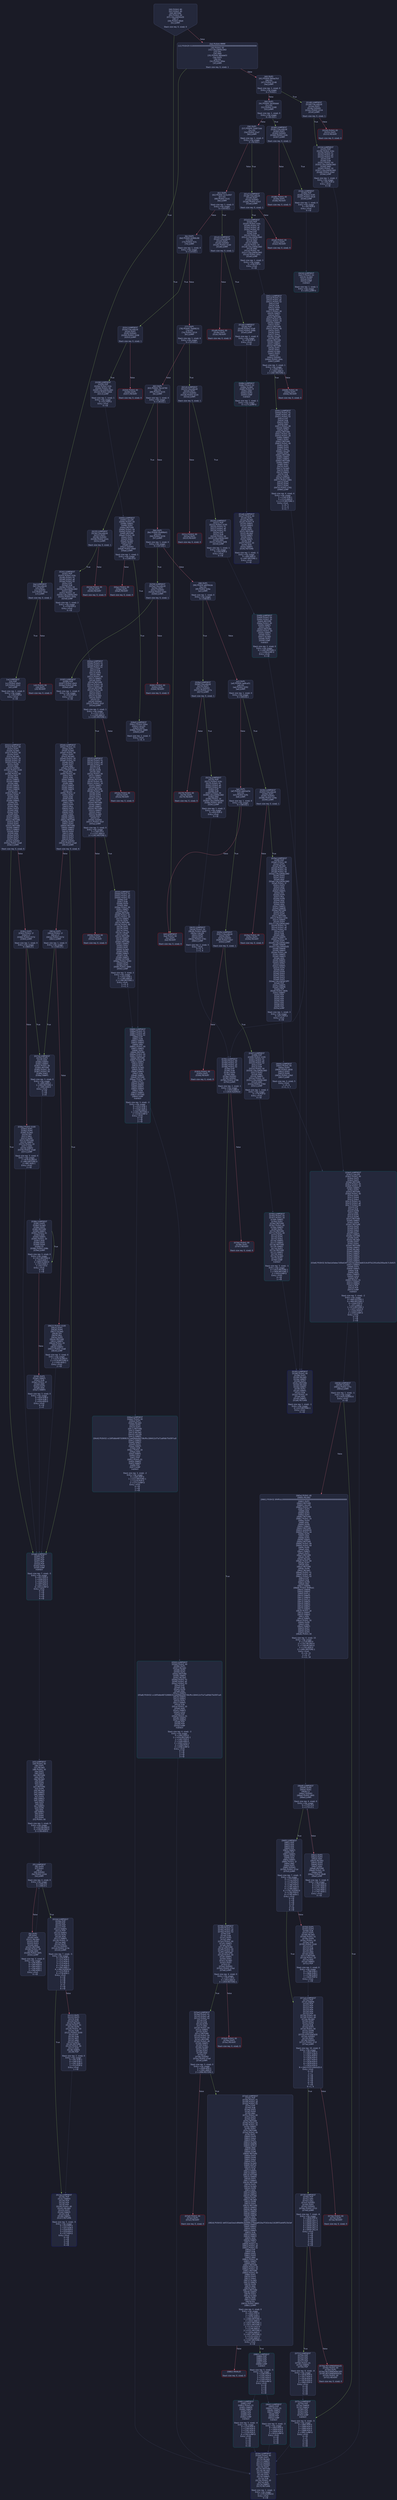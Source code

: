 digraph G {
    node [shape=box, style="filled, rounded", color="#565f89", fontcolor="#c0caf5", fontname="Helvetica", fillcolor="#24283b"];
    edge [color="#414868", fontcolor="#c0caf5", fontname="Helvetica"];
    bgcolor="#1a1b26";
    0 [ label = "[00] PUSH1 80
[02] PUSH1 40
[04] MSTORE
[05] PUSH1 04
[07] CALLDATASIZE
[08] LT
[09] PUSH2 00b9
[0c] JUMPI

Stack size req: 0, sizeΔ: 0
" shape = invhouse]
    1 [ label = "[0d] PUSH4 ffffffff
[12] PUSH29 0100000000000000000000000000000000000000000000000000000000
[30] PUSH1 00
[32] CALLDATALOAD
[33] DIV
[34] AND
[35] PUSH4 06fdde03
[3a] DUP2
[3b] EQ
[3c] PUSH2 00be
[3f] JUMPI

Stack size req: 0, sizeΔ: 1
"]
    2 [ label = "[40] DUP1
[41] PUSH4 095ea7b3
[46] EQ
[47] PUSH2 0148
[4a] JUMPI

Stack size req: 1, sizeΔ: 0
Entry->Op usage:
	0->70:EQ:1
"]
    3 [ label = "[4b] DUP1
[4c] PUSH4 18160ddd
[51] EQ
[52] PUSH2 0180
[55] JUMPI

Stack size req: 1, sizeΔ: 0
Entry->Op usage:
	0->81:EQ:1
"]
    4 [ label = "[56] DUP1
[57] PUSH4 23b872dd
[5c] EQ
[5d] PUSH2 01a7
[60] JUMPI

Stack size req: 1, sizeΔ: 0
Entry->Op usage:
	0->92:EQ:1
"]
    5 [ label = "[61] DUP1
[62] PUSH4 313ce567
[67] EQ
[68] PUSH2 01d1
[6b] JUMPI

Stack size req: 1, sizeΔ: 0
Entry->Op usage:
	0->103:EQ:1
"]
    6 [ label = "[6c] DUP1
[6d] PUSH4 42966c68
[72] EQ
[73] PUSH2 01fc
[76] JUMPI

Stack size req: 1, sizeΔ: 0
Entry->Op usage:
	0->114:EQ:1
"]
    7 [ label = "[77] DUP1
[78] PUSH4 70a08231
[7d] EQ
[7e] PUSH2 0214
[81] JUMPI

Stack size req: 1, sizeΔ: 0
Entry->Op usage:
	0->125:EQ:1
"]
    8 [ label = "[82] DUP1
[83] PUSH4 79cc6790
[88] EQ
[89] PUSH2 0235
[8c] JUMPI

Stack size req: 1, sizeΔ: 0
Entry->Op usage:
	0->136:EQ:1
"]
    9 [ label = "[8d] DUP1
[8e] PUSH4 95d89b41
[93] EQ
[94] PUSH2 0259
[97] JUMPI

Stack size req: 1, sizeΔ: 0
Entry->Op usage:
	0->147:EQ:1
"]
    10 [ label = "[98] DUP1
[99] PUSH4 a9059cbb
[9e] EQ
[9f] PUSH2 026e
[a2] JUMPI

Stack size req: 1, sizeΔ: 0
Entry->Op usage:
	0->158:EQ:1
"]
    11 [ label = "[a3] DUP1
[a4] PUSH4 cae9ca51
[a9] EQ
[aa] PUSH2 0292
[ad] JUMPI

Stack size req: 1, sizeΔ: 0
Entry->Op usage:
	0->169:EQ:1
"]
    12 [ label = "[ae] DUP1
[af] PUSH4 dd62ed3e
[b4] EQ
[b5] PUSH2 02fb
[b8] JUMPI

Stack size req: 1, sizeΔ: 0
Entry->Op usage:
	0->180:EQ:1
"]
    13 [ label = "[b9] JUMPDEST
[ba] PUSH1 00
[bc] DUP1
[bd] REVERT

Stack size req: 0, sizeΔ: 0
" color = "red"]
    14 [ label = "[be] JUMPDEST
[bf] CALLVALUE
[c0] DUP1
[c1] ISZERO
[c2] PUSH2 00ca
[c5] JUMPI

Stack size req: 0, sizeΔ: 1
"]
    15 [ label = "[c6] PUSH1 00
[c8] DUP1
[c9] REVERT

Stack size req: 0, sizeΔ: 0
" color = "red"]
    16 [ label = "[ca] JUMPDEST
[cb] POP
[cc] PUSH2 00d3
[cf] PUSH2 0322
[d2] JUMP

Stack size req: 1, sizeΔ: 0
Entry->Op usage:
	0->203:POP:0
Entry->Exit:
	0->😵
"]
    17 [ label = "[d3] JUMPDEST
[d4] PUSH1 40
[d6] DUP1
[d7] MLOAD
[d8] PUSH1 20
[da] DUP1
[db] DUP3
[dc] MSTORE
[dd] DUP4
[de] MLOAD
[df] DUP2
[e0] DUP4
[e1] ADD
[e2] MSTORE
[e3] DUP4
[e4] MLOAD
[e5] SWAP2
[e6] SWAP3
[e7] DUP4
[e8] SWAP3
[e9] SWAP1
[ea] DUP4
[eb] ADD
[ec] SWAP2
[ed] DUP6
[ee] ADD
[ef] SWAP1
[f0] DUP1
[f1] DUP4
[f2] DUP4
[f3] PUSH1 00

Stack size req: 1, sizeΔ: 9
Entry->Op usage:
	0->222:MLOAD:0
	0->228:MLOAD:0
	0->238:ADD:0
"]
    18 [ label = "[f5] JUMPDEST
[f6] DUP4
[f7] DUP2
[f8] LT
[f9] ISZERO
[fa] PUSH2 010d
[fd] JUMPI

Stack size req: 4, sizeΔ: 0
Entry->Op usage:
	0->248:LT:0
	3->248:LT:1
"]
    19 [ label = "[fe] DUP2
[ff] DUP2
[0100] ADD
[0101] MLOAD
[0102] DUP4
[0103] DUP3
[0104] ADD
[0105] MSTORE
[0106] PUSH1 20
[0108] ADD
[0109] PUSH2 00f5
[010c] JUMP

Stack size req: 3, sizeΔ: 0
Entry->Op usage:
	0->256:ADD:0
	0->260:ADD:0
	0->264:ADD:1
	1->256:ADD:1
	2->260:ADD:1
Entry->Exit:
	0->😵
"]
    20 [ label = "[010d] JUMPDEST
[010e] POP
[010f] POP
[0110] POP
[0111] POP
[0112] SWAP1
[0113] POP
[0114] SWAP1
[0115] DUP2
[0116] ADD
[0117] SWAP1
[0118] PUSH1 1f
[011a] AND
[011b] DUP1
[011c] ISZERO
[011d] PUSH2 013a
[0120] JUMPI

Stack size req: 7, sizeΔ: -5
Entry->Op usage:
	0->270:POP:0
	1->271:POP:0
	2->272:POP:0
	3->273:POP:0
	4->278:ADD:0
	4->282:AND:1
	4->284:ISZERO:0
	5->275:POP:0
	6->278:ADD:1
Entry->Exit:
	0->😵
	1->😵
	2->😵
	3->😵
	4->0
	5->😵
	6->😵
"]
    21 [ label = "[0121] DUP1
[0122] DUP3
[0123] SUB
[0124] DUP1
[0125] MLOAD
[0126] PUSH1 01
[0128] DUP4
[0129] PUSH1 20
[012b] SUB
[012c] PUSH2 0100
[012f] EXP
[0130] SUB
[0131] NOT
[0132] AND
[0133] DUP2
[0134] MSTORE
[0135] PUSH1 20
[0137] ADD
[0138] SWAP2
[0139] POP

Stack size req: 2, sizeΔ: 0
Entry->Op usage:
	0->291:SUB:1
	0->299:SUB:1
	1->291:SUB:0
	1->313:POP:0
Entry->Exit:
	1->😵
"]
    22 [ label = "[013a] JUMPDEST
[013b] POP
[013c] SWAP3
[013d] POP
[013e] POP
[013f] POP
[0140] PUSH1 40
[0142] MLOAD
[0143] DUP1
[0144] SWAP2
[0145] SUB
[0146] SWAP1
[0147] RETURN

Stack size req: 5, sizeΔ: -5
Entry->Op usage:
	0->315:POP:0
	1->325:SUB:0
	2->318:POP:0
	3->319:POP:0
	4->317:POP:0
Entry->Exit:
	0->😵
	1->😵
	2->😵
	3->😵
	4->😵
" color = "darkblue"]
    23 [ label = "[0148] JUMPDEST
[0149] CALLVALUE
[014a] DUP1
[014b] ISZERO
[014c] PUSH2 0154
[014f] JUMPI

Stack size req: 0, sizeΔ: 1
"]
    24 [ label = "[0150] PUSH1 00
[0152] DUP1
[0153] REVERT

Stack size req: 0, sizeΔ: 0
" color = "red"]
    25 [ label = "[0154] JUMPDEST
[0155] POP
[0156] PUSH2 016c
[0159] PUSH1 01
[015b] PUSH1 a0
[015d] PUSH1 02
[015f] EXP
[0160] SUB
[0161] PUSH1 04
[0163] CALLDATALOAD
[0164] AND
[0165] PUSH1 24
[0167] CALLDATALOAD
[0168] PUSH2 03b0
[016b] JUMP

Stack size req: 1, sizeΔ: 2
Entry->Op usage:
	0->341:POP:0
Entry->Exit:
	0->😵
"]
    26 [ label = "[016c] JUMPDEST
[016d] PUSH1 40
[016f] DUP1
[0170] MLOAD
[0171] SWAP2
[0172] ISZERO
[0173] ISZERO
[0174] DUP3
[0175] MSTORE
[0176] MLOAD
[0177] SWAP1
[0178] DUP2
[0179] SWAP1
[017a] SUB
[017b] PUSH1 20
[017d] ADD
[017e] SWAP1
[017f] RETURN

Stack size req: 1, sizeΔ: -1
Entry->Op usage:
	0->370:ISZERO:0
Entry->Exit:
	0->😵
" color = "darkblue"]
    27 [ label = "[0180] JUMPDEST
[0181] CALLVALUE
[0182] DUP1
[0183] ISZERO
[0184] PUSH2 018c
[0187] JUMPI

Stack size req: 0, sizeΔ: 1
"]
    28 [ label = "[0188] PUSH1 00
[018a] DUP1
[018b] REVERT

Stack size req: 0, sizeΔ: 0
" color = "red"]
    29 [ label = "[018c] JUMPDEST
[018d] POP
[018e] PUSH2 0195
[0191] PUSH2 0416
[0194] JUMP

Stack size req: 1, sizeΔ: 0
Entry->Op usage:
	0->397:POP:0
Entry->Exit:
	0->😵
"]
    30 [ label = "[0195] JUMPDEST
[0196] PUSH1 40
[0198] DUP1
[0199] MLOAD
[019a] SWAP2
[019b] DUP3
[019c] MSTORE
[019d] MLOAD
[019e] SWAP1
[019f] DUP2
[01a0] SWAP1
[01a1] SUB
[01a2] PUSH1 20
[01a4] ADD
[01a5] SWAP1
[01a6] RETURN

Stack size req: 1, sizeΔ: -1
Entry->Op usage:
	0->412:MSTORE:1
Entry->Exit:
	0->😵
" color = "darkblue"]
    31 [ label = "[01a7] JUMPDEST
[01a8] CALLVALUE
[01a9] DUP1
[01aa] ISZERO
[01ab] PUSH2 01b3
[01ae] JUMPI

Stack size req: 0, sizeΔ: 1
"]
    32 [ label = "[01af] PUSH1 00
[01b1] DUP1
[01b2] REVERT

Stack size req: 0, sizeΔ: 0
" color = "red"]
    33 [ label = "[01b3] JUMPDEST
[01b4] POP
[01b5] PUSH2 016c
[01b8] PUSH1 01
[01ba] PUSH1 a0
[01bc] PUSH1 02
[01be] EXP
[01bf] SUB
[01c0] PUSH1 04
[01c2] CALLDATALOAD
[01c3] DUP2
[01c4] AND
[01c5] SWAP1
[01c6] PUSH1 24
[01c8] CALLDATALOAD
[01c9] AND
[01ca] PUSH1 44
[01cc] CALLDATALOAD
[01cd] PUSH2 041c
[01d0] JUMP

Stack size req: 1, sizeΔ: 3
Entry->Op usage:
	0->436:POP:0
Entry->Exit:
	0->😵
"]
    34 [ label = "[01d1] JUMPDEST
[01d2] CALLVALUE
[01d3] DUP1
[01d4] ISZERO
[01d5] PUSH2 01dd
[01d8] JUMPI

Stack size req: 0, sizeΔ: 1
"]
    35 [ label = "[01d9] PUSH1 00
[01db] DUP1
[01dc] REVERT

Stack size req: 0, sizeΔ: 0
" color = "red"]
    36 [ label = "[01dd] JUMPDEST
[01de] POP
[01df] PUSH2 01e6
[01e2] PUSH2 048b
[01e5] JUMP

Stack size req: 1, sizeΔ: 0
Entry->Op usage:
	0->478:POP:0
Entry->Exit:
	0->😵
"]
    37 [ label = "[01e6] JUMPDEST
[01e7] PUSH1 40
[01e9] DUP1
[01ea] MLOAD
[01eb] PUSH1 ff
[01ed] SWAP1
[01ee] SWAP3
[01ef] AND
[01f0] DUP3
[01f1] MSTORE
[01f2] MLOAD
[01f3] SWAP1
[01f4] DUP2
[01f5] SWAP1
[01f6] SUB
[01f7] PUSH1 20
[01f9] ADD
[01fa] SWAP1
[01fb] RETURN

Stack size req: 1, sizeΔ: -1
Entry->Op usage:
	0->495:AND:0
	0->497:MSTORE:1
Entry->Exit:
	0->😵
" color = "darkblue"]
    38 [ label = "[01fc] JUMPDEST
[01fd] CALLVALUE
[01fe] DUP1
[01ff] ISZERO
[0200] PUSH2 0208
[0203] JUMPI

Stack size req: 0, sizeΔ: 1
"]
    39 [ label = "[0204] PUSH1 00
[0206] DUP1
[0207] REVERT

Stack size req: 0, sizeΔ: 0
" color = "red"]
    40 [ label = "[0208] JUMPDEST
[0209] POP
[020a] PUSH2 016c
[020d] PUSH1 04
[020f] CALLDATALOAD
[0210] PUSH2 0494
[0213] JUMP

Stack size req: 1, sizeΔ: 1
Entry->Op usage:
	0->521:POP:0
Entry->Exit:
	0->😵
"]
    41 [ label = "[0214] JUMPDEST
[0215] CALLVALUE
[0216] DUP1
[0217] ISZERO
[0218] PUSH2 0220
[021b] JUMPI

Stack size req: 0, sizeΔ: 1
"]
    42 [ label = "[021c] PUSH1 00
[021e] DUP1
[021f] REVERT

Stack size req: 0, sizeΔ: 0
" color = "red"]
    43 [ label = "[0220] JUMPDEST
[0221] POP
[0222] PUSH2 0195
[0225] PUSH1 01
[0227] PUSH1 a0
[0229] PUSH1 02
[022b] EXP
[022c] SUB
[022d] PUSH1 04
[022f] CALLDATALOAD
[0230] AND
[0231] PUSH2 04f8
[0234] JUMP

Stack size req: 1, sizeΔ: 1
Entry->Op usage:
	0->545:POP:0
Entry->Exit:
	0->😵
"]
    44 [ label = "[0235] JUMPDEST
[0236] CALLVALUE
[0237] DUP1
[0238] ISZERO
[0239] PUSH2 0241
[023c] JUMPI

Stack size req: 0, sizeΔ: 1
"]
    45 [ label = "[023d] PUSH1 00
[023f] DUP1
[0240] REVERT

Stack size req: 0, sizeΔ: 0
" color = "red"]
    46 [ label = "[0241] JUMPDEST
[0242] POP
[0243] PUSH2 016c
[0246] PUSH1 01
[0248] PUSH1 a0
[024a] PUSH1 02
[024c] EXP
[024d] SUB
[024e] PUSH1 04
[0250] CALLDATALOAD
[0251] AND
[0252] PUSH1 24
[0254] CALLDATALOAD
[0255] PUSH2 050a
[0258] JUMP

Stack size req: 1, sizeΔ: 2
Entry->Op usage:
	0->578:POP:0
Entry->Exit:
	0->😵
"]
    47 [ label = "[0259] JUMPDEST
[025a] CALLVALUE
[025b] DUP1
[025c] ISZERO
[025d] PUSH2 0265
[0260] JUMPI

Stack size req: 0, sizeΔ: 1
"]
    48 [ label = "[0261] PUSH1 00
[0263] DUP1
[0264] REVERT

Stack size req: 0, sizeΔ: 0
" color = "red"]
    49 [ label = "[0265] JUMPDEST
[0266] POP
[0267] PUSH2 00d3
[026a] PUSH2 05db
[026d] JUMP

Stack size req: 1, sizeΔ: 0
Entry->Op usage:
	0->614:POP:0
Entry->Exit:
	0->😵
"]
    50 [ label = "[026e] JUMPDEST
[026f] CALLVALUE
[0270] DUP1
[0271] ISZERO
[0272] PUSH2 027a
[0275] JUMPI

Stack size req: 0, sizeΔ: 1
"]
    51 [ label = "[0276] PUSH1 00
[0278] DUP1
[0279] REVERT

Stack size req: 0, sizeΔ: 0
" color = "red"]
    52 [ label = "[027a] JUMPDEST
[027b] POP
[027c] PUSH2 016c
[027f] PUSH1 01
[0281] PUSH1 a0
[0283] PUSH1 02
[0285] EXP
[0286] SUB
[0287] PUSH1 04
[0289] CALLDATALOAD
[028a] AND
[028b] PUSH1 24
[028d] CALLDATALOAD
[028e] PUSH2 0635
[0291] JUMP

Stack size req: 1, sizeΔ: 2
Entry->Op usage:
	0->635:POP:0
Entry->Exit:
	0->😵
"]
    53 [ label = "[0292] JUMPDEST
[0293] CALLVALUE
[0294] DUP1
[0295] ISZERO
[0296] PUSH2 029e
[0299] JUMPI

Stack size req: 0, sizeΔ: 1
"]
    54 [ label = "[029a] PUSH1 00
[029c] DUP1
[029d] REVERT

Stack size req: 0, sizeΔ: 0
" color = "red"]
    55 [ label = "[029e] JUMPDEST
[029f] POP
[02a0] PUSH1 40
[02a2] DUP1
[02a3] MLOAD
[02a4] PUSH1 20
[02a6] PUSH1 04
[02a8] PUSH1 44
[02aa] CALLDATALOAD
[02ab] DUP2
[02ac] DUP2
[02ad] ADD
[02ae] CALLDATALOAD
[02af] PUSH1 1f
[02b1] DUP2
[02b2] ADD
[02b3] DUP5
[02b4] SWAP1
[02b5] DIV
[02b6] DUP5
[02b7] MUL
[02b8] DUP6
[02b9] ADD
[02ba] DUP5
[02bb] ADD
[02bc] SWAP1
[02bd] SWAP6
[02be] MSTORE
[02bf] DUP5
[02c0] DUP5
[02c1] MSTORE
[02c2] PUSH2 016c
[02c5] SWAP5
[02c6] DUP3
[02c7] CALLDATALOAD
[02c8] PUSH1 01
[02ca] PUSH1 a0
[02cc] PUSH1 02
[02ce] EXP
[02cf] SUB
[02d0] AND
[02d1] SWAP5
[02d2] PUSH1 24
[02d4] DUP1
[02d5] CALLDATALOAD
[02d6] SWAP6
[02d7] CALLDATASIZE
[02d8] SWAP6
[02d9] SWAP5
[02da] PUSH1 64
[02dc] SWAP5
[02dd] SWAP3
[02de] ADD
[02df] SWAP2
[02e0] SWAP1
[02e1] DUP2
[02e2] SWAP1
[02e3] DUP5
[02e4] ADD
[02e5] DUP4
[02e6] DUP3
[02e7] DUP1
[02e8] DUP3
[02e9] DUP5
[02ea] CALLDATACOPY
[02eb] POP
[02ec] SWAP5
[02ed] SWAP8
[02ee] POP
[02ef] PUSH2 064b
[02f2] SWAP7
[02f3] POP
[02f4] POP
[02f5] POP
[02f6] POP
[02f7] POP
[02f8] POP
[02f9] POP
[02fa] JUMP

Stack size req: 1, sizeΔ: 3
Entry->Op usage:
	0->671:POP:0
Entry->Exit:
	0->😵
"]
    56 [ label = "[02fb] JUMPDEST
[02fc] CALLVALUE
[02fd] DUP1
[02fe] ISZERO
[02ff] PUSH2 0307
[0302] JUMPI

Stack size req: 0, sizeΔ: 1
"]
    57 [ label = "[0303] PUSH1 00
[0305] DUP1
[0306] REVERT

Stack size req: 0, sizeΔ: 0
" color = "red"]
    58 [ label = "[0307] JUMPDEST
[0308] POP
[0309] PUSH2 0195
[030c] PUSH1 01
[030e] PUSH1 a0
[0310] PUSH1 02
[0312] EXP
[0313] SUB
[0314] PUSH1 04
[0316] CALLDATALOAD
[0317] DUP2
[0318] AND
[0319] SWAP1
[031a] PUSH1 24
[031c] CALLDATALOAD
[031d] AND
[031e] PUSH2 0764
[0321] JUMP

Stack size req: 1, sizeΔ: 2
Entry->Op usage:
	0->776:POP:0
Entry->Exit:
	0->😵
"]
    59 [ label = "[0322] JUMPDEST
[0323] PUSH1 00
[0325] DUP1
[0326] SLOAD
[0327] PUSH1 40
[0329] DUP1
[032a] MLOAD
[032b] PUSH1 20
[032d] PUSH1 02
[032f] PUSH1 01
[0331] DUP6
[0332] AND
[0333] ISZERO
[0334] PUSH2 0100
[0337] MUL
[0338] PUSH1 00
[033a] NOT
[033b] ADD
[033c] SWAP1
[033d] SWAP5
[033e] AND
[033f] SWAP4
[0340] SWAP1
[0341] SWAP4
[0342] DIV
[0343] PUSH1 1f
[0345] DUP2
[0346] ADD
[0347] DUP5
[0348] SWAP1
[0349] DIV
[034a] DUP5
[034b] MUL
[034c] DUP3
[034d] ADD
[034e] DUP5
[034f] ADD
[0350] SWAP1
[0351] SWAP3
[0352] MSTORE
[0353] DUP2
[0354] DUP2
[0355] MSTORE
[0356] SWAP3
[0357] SWAP2
[0358] DUP4
[0359] ADD
[035a] DUP3
[035b] DUP3
[035c] DUP1
[035d] ISZERO
[035e] PUSH2 03a8
[0361] JUMPI

Stack size req: 0, sizeΔ: 6
"]
    60 [ label = "[0362] DUP1
[0363] PUSH1 1f
[0365] LT
[0366] PUSH2 037d
[0369] JUMPI

Stack size req: 1, sizeΔ: 0
Entry->Op usage:
	0->869:LT:1
"]
    61 [ label = "[036a] PUSH2 0100
[036d] DUP1
[036e] DUP4
[036f] SLOAD
[0370] DIV
[0371] MUL
[0372] DUP4
[0373] MSTORE
[0374] SWAP2
[0375] PUSH1 20
[0377] ADD
[0378] SWAP2
[0379] PUSH2 03a8
[037c] JUMP

Stack size req: 3, sizeΔ: 0
Entry->Op usage:
	1->879:SLOAD:0
	2->883:MSTORE:0
	2->887:ADD:1
Entry->Exit:
	2->😵
"]
    62 [ label = "[037d] JUMPDEST
[037e] DUP3
[037f] ADD
[0380] SWAP2
[0381] SWAP1
[0382] PUSH1 00
[0384] MSTORE
[0385] PUSH1 20
[0387] PUSH1 00
[0389] SHA3
[038a] SWAP1

Stack size req: 3, sizeΔ: 0
Entry->Op usage:
	0->895:ADD:1
	1->900:MSTORE:1
	2->895:ADD:0
Entry->Exit:
	0->😵
	1->😵
	2->0
"]
    63 [ label = "[038b] JUMPDEST
[038c] DUP2
[038d] SLOAD
[038e] DUP2
[038f] MSTORE
[0390] SWAP1
[0391] PUSH1 01
[0393] ADD
[0394] SWAP1
[0395] PUSH1 20
[0397] ADD
[0398] DUP1
[0399] DUP4
[039a] GT
[039b] PUSH2 038b
[039e] JUMPI

Stack size req: 3, sizeΔ: 0
Entry->Op usage:
	0->911:MSTORE:0
	0->919:ADD:1
	1->909:SLOAD:0
	1->915:ADD:1
	2->922:GT:0
Entry->Exit:
	0->😵
	1->😵
"]
    64 [ label = "[039f] DUP3
[03a0] SWAP1
[03a1] SUB
[03a2] PUSH1 1f
[03a4] AND
[03a5] DUP3
[03a6] ADD
[03a7] SWAP2

Stack size req: 3, sizeΔ: 0
Entry->Op usage:
	0->929:SUB:0
	2->929:SUB:1
	2->934:ADD:0
Entry->Exit:
	0->😵
	2->0
"]
    65 [ label = "[03a8] JUMPDEST
[03a9] POP
[03aa] POP
[03ab] POP
[03ac] POP
[03ad] POP
[03ae] DUP2
[03af] JUMP
Indirect!

Stack size req: 7, sizeΔ: -5
Entry->Op usage:
	0->937:POP:0
	1->938:POP:0
	2->939:POP:0
	3->940:POP:0
	4->941:POP:0
	6->943:JUMP:0
Entry->Exit:
	0->😵
	1->😵
	2->😵
	3->😵
	4->😵
" color = "teal"]
    66 [ label = "[03b0] JUMPDEST
[03b1] CALLER
[03b2] PUSH1 00
[03b4] DUP2
[03b5] DUP2
[03b6] MSTORE
[03b7] PUSH1 05
[03b9] PUSH1 20
[03bb] SWAP1
[03bc] DUP2
[03bd] MSTORE
[03be] PUSH1 40
[03c0] DUP1
[03c1] DUP4
[03c2] SHA3
[03c3] PUSH1 01
[03c5] PUSH1 a0
[03c7] PUSH1 02
[03c9] EXP
[03ca] SUB
[03cb] DUP8
[03cc] AND
[03cd] DUP1
[03ce] DUP6
[03cf] MSTORE
[03d0] SWAP1
[03d1] DUP4
[03d2] MSTORE
[03d3] DUP2
[03d4] DUP5
[03d5] SHA3
[03d6] DUP7
[03d7] SWAP1
[03d8] SSTORE
[03d9] DUP2
[03da] MLOAD
[03db] DUP7
[03dc] DUP2
[03dd] MSTORE
[03de] SWAP2
[03df] MLOAD
[03e0] SWAP4
[03e1] SWAP5
[03e2] SWAP1
[03e3] SWAP4
[03e4] SWAP1
[03e5] SWAP3
[03e6] PUSH32 8c5be1e5ebec7d5bd14f71427d1e84f3dd0314c0f7b2291e5b200ac8c7c3b925
[0407] SWAP3
[0408] DUP3
[0409] SWAP1
[040a] SUB
[040b] ADD
[040c] SWAP1
[040d] LOG3
[040e] POP
[040f] PUSH1 01
[0411] SWAP3
[0412] SWAP2
[0413] POP
[0414] POP
[0415] JUMP
Indirect!

Stack size req: 3, sizeΔ: -2
Entry->Op usage:
	0->984:SSTORE:1
	0->989:MSTORE:1
	0->1044:POP:0
	1->972:AND:0
	1->975:MSTORE:1
	1->1037:LOG3:4
	1->1043:POP:0
	2->1045:JUMP:0
Entry->Exit:
	0->😵
	1->😵
	2->😵
" color = "teal"]
    67 [ label = "[0416] JUMPDEST
[0417] PUSH1 03
[0419] SLOAD
[041a] DUP2
[041b] JUMP
Indirect!

Stack size req: 1, sizeΔ: 1
Entry->Op usage:
	0->1051:JUMP:0
" color = "teal"]
    68 [ label = "[041c] JUMPDEST
[041d] PUSH1 01
[041f] PUSH1 a0
[0421] PUSH1 02
[0423] EXP
[0424] SUB
[0425] DUP4
[0426] AND
[0427] PUSH1 00
[0429] SWAP1
[042a] DUP2
[042b] MSTORE
[042c] PUSH1 05
[042e] PUSH1 20
[0430] SWAP1
[0431] DUP2
[0432] MSTORE
[0433] PUSH1 40
[0435] DUP1
[0436] DUP4
[0437] SHA3
[0438] CALLER
[0439] DUP5
[043a] MSTORE
[043b] SWAP1
[043c] SWAP2
[043d] MSTORE
[043e] DUP2
[043f] SHA3
[0440] SLOAD
[0441] DUP3
[0442] GT
[0443] ISZERO
[0444] PUSH2 044c
[0447] JUMPI

Stack size req: 3, sizeΔ: 1
Entry->Op usage:
	0->1090:GT:0
	2->1062:AND:0
	2->1067:MSTORE:1
"]
    69 [ label = "[0448] PUSH1 00
[044a] DUP1
[044b] REVERT

Stack size req: 0, sizeΔ: 0
" color = "red"]
    70 [ label = "[044c] JUMPDEST
[044d] PUSH1 01
[044f] PUSH1 a0
[0451] PUSH1 02
[0453] EXP
[0454] SUB
[0455] DUP5
[0456] AND
[0457] PUSH1 00
[0459] SWAP1
[045a] DUP2
[045b] MSTORE
[045c] PUSH1 05
[045e] PUSH1 20
[0460] SWAP1
[0461] DUP2
[0462] MSTORE
[0463] PUSH1 40
[0465] DUP1
[0466] DUP4
[0467] SHA3
[0468] CALLER
[0469] DUP5
[046a] MSTORE
[046b] SWAP1
[046c] SWAP2
[046d] MSTORE
[046e] SWAP1
[046f] SHA3
[0470] DUP1
[0471] SLOAD
[0472] DUP4
[0473] SWAP1
[0474] SUB
[0475] SWAP1
[0476] SSTORE
[0477] PUSH2 0481
[047a] DUP5
[047b] DUP5
[047c] DUP5
[047d] PUSH2 0781
[0480] JUMP

Stack size req: 4, sizeΔ: 4
Entry->Op usage:
	1->1140:SUB:1
	3->1110:AND:0
	3->1115:MSTORE:1
Entry->Exit:
	1->0, 5
	2->1, 6
	3->2, 7
"]
    71 [ label = "[0481] JUMPDEST
[0482] POP
[0483] PUSH1 01
[0485] SWAP4
[0486] SWAP3
[0487] POP
[0488] POP
[0489] POP
[048a] JUMP
Indirect!

Stack size req: 5, sizeΔ: -4
Entry->Op usage:
	0->1154:POP:0
	1->1160:POP:0
	2->1161:POP:0
	3->1159:POP:0
	4->1162:JUMP:0
Entry->Exit:
	0->😵
	1->😵
	2->😵
	3->😵
	4->😵
" color = "teal"]
    72 [ label = "[048b] JUMPDEST
[048c] PUSH1 02
[048e] SLOAD
[048f] PUSH1 ff
[0491] AND
[0492] DUP2
[0493] JUMP
Indirect!

Stack size req: 1, sizeΔ: 1
Entry->Op usage:
	0->1171:JUMP:0
" color = "teal"]
    73 [ label = "[0494] JUMPDEST
[0495] CALLER
[0496] PUSH1 00
[0498] SWAP1
[0499] DUP2
[049a] MSTORE
[049b] PUSH1 04
[049d] PUSH1 20
[049f] MSTORE
[04a0] PUSH1 40
[04a2] DUP2
[04a3] SHA3
[04a4] SLOAD
[04a5] DUP3
[04a6] GT
[04a7] ISZERO
[04a8] PUSH2 04b0
[04ab] JUMPI

Stack size req: 1, sizeΔ: 1
Entry->Op usage:
	0->1190:GT:0
"]
    74 [ label = "[04ac] PUSH1 00
[04ae] DUP1
[04af] REVERT

Stack size req: 0, sizeΔ: 0
" color = "red"]
    75 [ label = "[04b0] JUMPDEST
[04b1] PUSH2 04ba
[04b4] CALLER
[04b5] DUP4
[04b6] PUSH2 0889
[04b9] JUMP

Stack size req: 2, sizeΔ: 3
Entry->Exit:
	1->0, 4
"]
    76 [ label = "[04ba] JUMPDEST
[04bb] PUSH1 40
[04bd] DUP1
[04be] MLOAD
[04bf] DUP4
[04c0] DUP2
[04c1] MSTORE
[04c2] SWAP1
[04c3] MLOAD
[04c4] CALLER
[04c5] SWAP2
[04c6] PUSH32 cc16f5dbb4873280815c1ee09dbd06736cffcc184412cf7a71a0fdb75d397ca5
[04e7] SWAP2
[04e8] SWAP1
[04e9] DUP2
[04ea] SWAP1
[04eb] SUB
[04ec] PUSH1 20
[04ee] ADD
[04ef] SWAP1
[04f0] LOG2
[04f1] POP
[04f2] PUSH1 01
[04f4] SWAP2
[04f5] SWAP1
[04f6] POP
[04f7] JUMP
Indirect!

Stack size req: 3, sizeΔ: -2
Entry->Op usage:
	0->1265:POP:0
	1->1217:MSTORE:1
	1->1270:POP:0
	2->1271:JUMP:0
Entry->Exit:
	0->😵
	1->😵
	2->😵
" color = "teal"]
    77 [ label = "[04f8] JUMPDEST
[04f9] PUSH1 04
[04fb] PUSH1 20
[04fd] MSTORE
[04fe] PUSH1 00
[0500] SWAP1
[0501] DUP2
[0502] MSTORE
[0503] PUSH1 40
[0505] SWAP1
[0506] SHA3
[0507] SLOAD
[0508] DUP2
[0509] JUMP
Indirect!

Stack size req: 2, sizeΔ: 0
Entry->Op usage:
	0->1282:MSTORE:1
	1->1289:JUMP:0
Entry->Exit:
	0->😵
" color = "teal"]
    78 [ label = "[050a] JUMPDEST
[050b] PUSH1 01
[050d] PUSH1 a0
[050f] PUSH1 02
[0511] EXP
[0512] SUB
[0513] DUP3
[0514] AND
[0515] PUSH1 00
[0517] SWAP1
[0518] DUP2
[0519] MSTORE
[051a] PUSH1 04
[051c] PUSH1 20
[051e] MSTORE
[051f] PUSH1 40
[0521] DUP2
[0522] SHA3
[0523] SLOAD
[0524] DUP3
[0525] GT
[0526] ISZERO
[0527] PUSH2 052f
[052a] JUMPI

Stack size req: 2, sizeΔ: 1
Entry->Op usage:
	0->1317:GT:0
	1->1300:AND:0
	1->1305:MSTORE:1
"]
    79 [ label = "[052b] PUSH1 00
[052d] DUP1
[052e] REVERT

Stack size req: 0, sizeΔ: 0
" color = "red"]
    80 [ label = "[052f] JUMPDEST
[0530] PUSH1 01
[0532] PUSH1 a0
[0534] PUSH1 02
[0536] EXP
[0537] SUB
[0538] DUP4
[0539] AND
[053a] PUSH1 00
[053c] SWAP1
[053d] DUP2
[053e] MSTORE
[053f] PUSH1 05
[0541] PUSH1 20
[0543] SWAP1
[0544] DUP2
[0545] MSTORE
[0546] PUSH1 40
[0548] DUP1
[0549] DUP4
[054a] SHA3
[054b] CALLER
[054c] DUP5
[054d] MSTORE
[054e] SWAP1
[054f] SWAP2
[0550] MSTORE
[0551] SWAP1
[0552] SHA3
[0553] SLOAD
[0554] DUP3
[0555] GT
[0556] ISZERO
[0557] PUSH2 055f
[055a] JUMPI

Stack size req: 3, sizeΔ: 0
Entry->Op usage:
	1->1365:GT:0
	2->1337:AND:0
	2->1342:MSTORE:1
"]
    81 [ label = "[055b] PUSH1 00
[055d] DUP1
[055e] REVERT

Stack size req: 0, sizeΔ: 0
" color = "red"]
    82 [ label = "[055f] JUMPDEST
[0560] PUSH1 01
[0562] PUSH1 a0
[0564] PUSH1 02
[0566] EXP
[0567] SUB
[0568] DUP4
[0569] AND
[056a] PUSH1 00
[056c] SWAP1
[056d] DUP2
[056e] MSTORE
[056f] PUSH1 05
[0571] PUSH1 20
[0573] SWAP1
[0574] DUP2
[0575] MSTORE
[0576] PUSH1 40
[0578] DUP1
[0579] DUP4
[057a] SHA3
[057b] CALLER
[057c] DUP5
[057d] MSTORE
[057e] SWAP1
[057f] SWAP2
[0580] MSTORE
[0581] SWAP1
[0582] SHA3
[0583] DUP1
[0584] SLOAD
[0585] DUP4
[0586] SWAP1
[0587] SUB
[0588] SWAP1
[0589] SSTORE
[058a] PUSH2 0593
[058d] DUP4
[058e] DUP4
[058f] PUSH2 0889
[0592] JUMP

Stack size req: 3, sizeΔ: 3
Entry->Op usage:
	1->1415:SUB:1
	2->1385:AND:0
	2->1390:MSTORE:1
Entry->Exit:
	1->0, 4
	2->1, 5
"]
    83 [ label = "[0593] JUMPDEST
[0594] PUSH1 40
[0596] DUP1
[0597] MLOAD
[0598] DUP4
[0599] DUP2
[059a] MSTORE
[059b] SWAP1
[059c] MLOAD
[059d] PUSH1 01
[059f] PUSH1 a0
[05a1] PUSH1 02
[05a3] EXP
[05a4] SUB
[05a5] DUP6
[05a6] AND
[05a7] SWAP2
[05a8] PUSH32 cc16f5dbb4873280815c1ee09dbd06736cffcc184412cf7a71a0fdb75d397ca5
[05c9] SWAP2
[05ca] SWAP1
[05cb] DUP2
[05cc] SWAP1
[05cd] SUB
[05ce] PUSH1 20
[05d0] ADD
[05d1] SWAP1
[05d2] LOG2
[05d3] POP
[05d4] PUSH1 01
[05d6] SWAP3
[05d7] SWAP2
[05d8] POP
[05d9] POP
[05da] JUMP
Indirect!

Stack size req: 4, sizeΔ: -3
Entry->Op usage:
	0->1491:POP:0
	1->1434:MSTORE:1
	1->1497:POP:0
	2->1446:AND:0
	2->1490:LOG2:3
	2->1496:POP:0
	3->1498:JUMP:0
Entry->Exit:
	0->😵
	1->😵
	2->😵
	3->😵
" color = "teal"]
    84 [ label = "[05db] JUMPDEST
[05dc] PUSH1 01
[05de] DUP1
[05df] SLOAD
[05e0] PUSH1 40
[05e2] DUP1
[05e3] MLOAD
[05e4] PUSH1 20
[05e6] PUSH1 02
[05e8] DUP5
[05e9] DUP7
[05ea] AND
[05eb] ISZERO
[05ec] PUSH2 0100
[05ef] MUL
[05f0] PUSH1 00
[05f2] NOT
[05f3] ADD
[05f4] SWAP1
[05f5] SWAP5
[05f6] AND
[05f7] SWAP4
[05f8] SWAP1
[05f9] SWAP4
[05fa] DIV
[05fb] PUSH1 1f
[05fd] DUP2
[05fe] ADD
[05ff] DUP5
[0600] SWAP1
[0601] DIV
[0602] DUP5
[0603] MUL
[0604] DUP3
[0605] ADD
[0606] DUP5
[0607] ADD
[0608] SWAP1
[0609] SWAP3
[060a] MSTORE
[060b] DUP2
[060c] DUP2
[060d] MSTORE
[060e] SWAP3
[060f] SWAP2
[0610] DUP4
[0611] ADD
[0612] DUP3
[0613] DUP3
[0614] DUP1
[0615] ISZERO
[0616] PUSH2 03a8
[0619] JUMPI

Stack size req: 0, sizeΔ: 6
"]
    85 [ label = "[061a] DUP1
[061b] PUSH1 1f
[061d] LT
[061e] PUSH2 037d
[0621] JUMPI

Stack size req: 1, sizeΔ: 0
Entry->Op usage:
	0->1565:LT:1
"]
    86 [ label = "[0622] PUSH2 0100
[0625] DUP1
[0626] DUP4
[0627] SLOAD
[0628] DIV
[0629] MUL
[062a] DUP4
[062b] MSTORE
[062c] SWAP2
[062d] PUSH1 20
[062f] ADD
[0630] SWAP2
[0631] PUSH2 03a8
[0634] JUMP

Stack size req: 3, sizeΔ: 0
Entry->Op usage:
	1->1575:SLOAD:0
	2->1579:MSTORE:0
	2->1583:ADD:1
Entry->Exit:
	2->😵
"]
    87 [ label = "[0635] JUMPDEST
[0636] PUSH1 00
[0638] PUSH2 0642
[063b] CALLER
[063c] DUP5
[063d] DUP5
[063e] PUSH2 0781
[0641] JUMP

Stack size req: 2, sizeΔ: 5
Entry->Exit:
	0->0, 5
	1->1, 6
"]
    88 [ label = "[0642] JUMPDEST
[0643] POP
[0644] PUSH1 01
[0646] SWAP3
[0647] SWAP2
[0648] POP
[0649] POP
[064a] JUMP
Indirect!

Stack size req: 4, sizeΔ: -3
Entry->Op usage:
	0->1603:POP:0
	1->1609:POP:0
	2->1608:POP:0
	3->1610:JUMP:0
Entry->Exit:
	0->😵
	1->😵
	2->😵
	3->😵
" color = "teal"]
    89 [ label = "[064b] JUMPDEST
[064c] PUSH1 00
[064e] DUP4
[064f] PUSH2 0658
[0652] DUP2
[0653] DUP6
[0654] PUSH2 03b0
[0657] JUMP

Stack size req: 3, sizeΔ: 5
Entry->Exit:
	1->0, 6
	2->1, 3, 7
"]
    90 [ label = "[0658] JUMPDEST
[0659] ISZERO
[065a] PUSH2 075c
[065d] JUMPI

Stack size req: 1, sizeΔ: -1
Entry->Op usage:
	0->1625:ISZERO:0
Entry->Exit:
	0->😵
"]
    91 [ label = "[065e] PUSH1 40
[0660] MLOAD
[0661] PUSH32 8f4ffcb100000000000000000000000000000000000000000000000000000000
[0682] DUP2
[0683] MSTORE
[0684] CALLER
[0685] PUSH1 04
[0687] DUP3
[0688] ADD
[0689] DUP2
[068a] DUP2
[068b] MSTORE
[068c] PUSH1 24
[068e] DUP4
[068f] ADD
[0690] DUP8
[0691] SWAP1
[0692] MSTORE
[0693] ADDRESS
[0694] PUSH1 44
[0696] DUP5
[0697] ADD
[0698] DUP2
[0699] SWAP1
[069a] MSTORE
[069b] PUSH1 80
[069d] PUSH1 64
[069f] DUP6
[06a0] ADD
[06a1] SWAP1
[06a2] DUP2
[06a3] MSTORE
[06a4] DUP8
[06a5] MLOAD
[06a6] PUSH1 84
[06a8] DUP7
[06a9] ADD
[06aa] MSTORE
[06ab] DUP8
[06ac] MLOAD
[06ad] PUSH1 01
[06af] PUSH1 a0
[06b1] PUSH1 02
[06b3] EXP
[06b4] SUB
[06b5] DUP8
[06b6] AND
[06b7] SWAP6
[06b8] PUSH4 8f4ffcb1
[06bd] SWAP6
[06be] SWAP5
[06bf] DUP12
[06c0] SWAP5
[06c1] SWAP4
[06c2] DUP12
[06c3] SWAP4
[06c4] SWAP2
[06c5] SWAP3
[06c6] SWAP1
[06c7] SWAP2
[06c8] PUSH1 a4
[06ca] SWAP1
[06cb] SWAP2
[06cc] ADD
[06cd] SWAP1
[06ce] PUSH1 20
[06d0] DUP6
[06d1] ADD
[06d2] SWAP1
[06d3] DUP1
[06d4] DUP4
[06d5] DUP4
[06d6] PUSH1 00

Stack size req: 4, sizeΔ: 15
Entry->Op usage:
	0->1718:AND:0
	2->1701:MLOAD:0
	2->1708:MLOAD:0
	2->1745:ADD:0
	3->1682:MSTORE:1
Entry->Exit:
	0->14, 15
	2->9, 17
	3->11, 18
"]
    92 [ label = "[06d8] JUMPDEST
[06d9] DUP4
[06da] DUP2
[06db] LT
[06dc] ISZERO
[06dd] PUSH2 06f0
[06e0] JUMPI

Stack size req: 4, sizeΔ: 0
Entry->Op usage:
	0->1755:LT:0
	3->1755:LT:1
"]
    93 [ label = "[06e1] DUP2
[06e2] DUP2
[06e3] ADD
[06e4] MLOAD
[06e5] DUP4
[06e6] DUP3
[06e7] ADD
[06e8] MSTORE
[06e9] PUSH1 20
[06eb] ADD
[06ec] PUSH2 06d8
[06ef] JUMP

Stack size req: 3, sizeΔ: 0
Entry->Op usage:
	0->1763:ADD:0
	0->1767:ADD:0
	0->1771:ADD:1
	1->1763:ADD:1
	2->1767:ADD:1
Entry->Exit:
	0->😵
"]
    94 [ label = "[06f0] JUMPDEST
[06f1] POP
[06f2] POP
[06f3] POP
[06f4] POP
[06f5] SWAP1
[06f6] POP
[06f7] SWAP1
[06f8] DUP2
[06f9] ADD
[06fa] SWAP1
[06fb] PUSH1 1f
[06fd] AND
[06fe] DUP1
[06ff] ISZERO
[0700] PUSH2 071d
[0703] JUMPI

Stack size req: 7, sizeΔ: -5
Entry->Op usage:
	0->1777:POP:0
	1->1778:POP:0
	2->1779:POP:0
	3->1780:POP:0
	4->1785:ADD:0
	4->1789:AND:1
	4->1791:ISZERO:0
	5->1782:POP:0
	6->1785:ADD:1
Entry->Exit:
	0->😵
	1->😵
	2->😵
	3->😵
	4->0
	5->😵
	6->😵
"]
    95 [ label = "[0704] DUP1
[0705] DUP3
[0706] SUB
[0707] DUP1
[0708] MLOAD
[0709] PUSH1 01
[070b] DUP4
[070c] PUSH1 20
[070e] SUB
[070f] PUSH2 0100
[0712] EXP
[0713] SUB
[0714] NOT
[0715] AND
[0716] DUP2
[0717] MSTORE
[0718] PUSH1 20
[071a] ADD
[071b] SWAP2
[071c] POP

Stack size req: 2, sizeΔ: 0
Entry->Op usage:
	0->1798:SUB:1
	0->1806:SUB:1
	1->1798:SUB:0
	1->1820:POP:0
Entry->Exit:
	1->😵
"]
    96 [ label = "[071d] JUMPDEST
[071e] POP
[071f] SWAP6
[0720] POP
[0721] POP
[0722] POP
[0723] POP
[0724] POP
[0725] POP
[0726] PUSH1 00
[0728] PUSH1 40
[072a] MLOAD
[072b] DUP1
[072c] DUP4
[072d] SUB
[072e] DUP2
[072f] PUSH1 00
[0731] DUP8
[0732] DUP1
[0733] EXTCODESIZE
[0734] ISZERO
[0735] DUP1
[0736] ISZERO
[0737] PUSH2 073f
[073a] JUMPI

Stack size req: 10, sizeΔ: 0
Entry->Op usage:
	0->1822:POP:0
	1->1837:SUB:0
	2->1825:POP:0
	3->1826:POP:0
	4->1827:POP:0
	5->1828:POP:0
	6->1829:POP:0
	7->1824:POP:0
	9->1843:EXTCODESIZE:0
Entry->Exit:
	0->😵
	1->7
	2->😵
	3->😵
	4->😵
	5->😵
	6->😵
	7->😵
	9->1, 9
"]
    97 [ label = "[073b] PUSH1 00
[073d] DUP1
[073e] REVERT

Stack size req: 0, sizeΔ: 0
" color = "red"]
    98 [ label = "[073f] JUMPDEST
[0740] POP
[0741] GAS
[0742] CALL
[0743] ISZERO
[0744] DUP1
[0745] ISZERO
[0746] PUSH2 0753
[0749] JUMPI

Stack size req: 7, sizeΔ: -6
Entry->Op usage:
	0->1856:POP:0
	1->1858:CALL:1
	2->1858:CALL:2
	3->1858:CALL:3
	4->1858:CALL:4
	5->1858:CALL:5
	6->1858:CALL:6
Entry->Exit:
	0->😵
	1->😵
	2->😵
	3->😵
	4->😵
	5->😵
	6->😵
"]
    99 [ label = "[074a] RETURNDATASIZE
[074b] PUSH1 00
[074d] DUP1
[074e] RETURNDATACOPY
[074f] RETURNDATASIZE
[0750] PUSH1 00
[0752] REVERT

Stack size req: 0, sizeΔ: 0
" color = "red"]
    100 [ label = "[0753] JUMPDEST
[0754] POP
[0755] POP
[0756] POP
[0757] POP
[0758] PUSH1 01
[075a] SWAP2
[075b] POP

Stack size req: 6, sizeΔ: -4
Entry->Op usage:
	0->1876:POP:0
	1->1877:POP:0
	2->1878:POP:0
	3->1879:POP:0
	5->1883:POP:0
Entry->Exit:
	0->😵
	1->😵
	2->😵
	3->😵
	5->😵
"]
    101 [ label = "[075c] JUMPDEST
[075d] POP
[075e] SWAP4
[075f] SWAP3
[0760] POP
[0761] POP
[0762] POP
[0763] JUMP
Indirect!

Stack size req: 6, sizeΔ: -5
Entry->Op usage:
	0->1885:POP:0
	2->1889:POP:0
	3->1890:POP:0
	4->1888:POP:0
	5->1891:JUMP:0
Entry->Exit:
	0->😵
	1->0
	2->😵
	3->😵
	4->😵
	5->😵
" color = "teal"]
    102 [ label = "[0764] JUMPDEST
[0765] PUSH1 05
[0767] PUSH1 20
[0769] SWAP1
[076a] DUP2
[076b] MSTORE
[076c] PUSH1 00
[076e] SWAP3
[076f] DUP4
[0770] MSTORE
[0771] PUSH1 40
[0773] DUP1
[0774] DUP5
[0775] SHA3
[0776] SWAP1
[0777] SWAP2
[0778] MSTORE
[0779] SWAP1
[077a] DUP3
[077b] MSTORE
[077c] SWAP1
[077d] SHA3
[077e] SLOAD
[077f] DUP2
[0780] JUMP
Indirect!

Stack size req: 3, sizeΔ: -1
Entry->Op usage:
	0->1915:MSTORE:1
	1->1904:MSTORE:1
	2->1920:JUMP:0
Entry->Exit:
	0->😵
	1->😵
" color = "teal"]
    103 [ label = "[0781] JUMPDEST
[0782] PUSH1 00
[0784] PUSH1 01
[0786] PUSH1 a0
[0788] PUSH1 02
[078a] EXP
[078b] SUB
[078c] DUP4
[078d] AND
[078e] ISZERO
[078f] ISZERO
[0790] PUSH2 0798
[0793] JUMPI

Stack size req: 2, sizeΔ: 1
Entry->Op usage:
	1->1933:AND:0
	1->1934:ISZERO:0
"]
    104 [ label = "[0794] PUSH1 00
[0796] DUP1
[0797] REVERT

Stack size req: 0, sizeΔ: 0
" color = "red"]
    105 [ label = "[0798] JUMPDEST
[0799] PUSH1 01
[079b] PUSH1 a0
[079d] PUSH1 02
[079f] EXP
[07a0] SUB
[07a1] DUP5
[07a2] AND
[07a3] PUSH1 00
[07a5] SWAP1
[07a6] DUP2
[07a7] MSTORE
[07a8] PUSH1 04
[07aa] PUSH1 20
[07ac] MSTORE
[07ad] PUSH1 40
[07af] SWAP1
[07b0] SHA3
[07b1] SLOAD
[07b2] DUP3
[07b3] GT
[07b4] ISZERO
[07b5] PUSH2 07bd
[07b8] JUMPI

Stack size req: 4, sizeΔ: 0
Entry->Op usage:
	1->1971:GT:0
	3->1954:AND:0
	3->1959:MSTORE:1
"]
    106 [ label = "[07b9] PUSH1 00
[07bb] DUP1
[07bc] REVERT

Stack size req: 0, sizeΔ: 0
" color = "red"]
    107 [ label = "[07bd] JUMPDEST
[07be] PUSH1 01
[07c0] PUSH1 a0
[07c2] PUSH1 02
[07c4] EXP
[07c5] SUB
[07c6] DUP4
[07c7] AND
[07c8] PUSH1 00
[07ca] SWAP1
[07cb] DUP2
[07cc] MSTORE
[07cd] PUSH1 04
[07cf] PUSH1 20
[07d1] MSTORE
[07d2] PUSH1 40
[07d4] SWAP1
[07d5] SHA3
[07d6] SLOAD
[07d7] DUP3
[07d8] DUP2
[07d9] ADD
[07da] LT
[07db] ISZERO
[07dc] PUSH2 07e4
[07df] JUMPI

Stack size req: 3, sizeΔ: 0
Entry->Op usage:
	1->2009:ADD:1
	2->1991:AND:0
	2->1996:MSTORE:1
"]
    108 [ label = "[07e0] PUSH1 00
[07e2] DUP1
[07e3] REVERT

Stack size req: 0, sizeΔ: 0
" color = "red"]
    109 [ label = "[07e4] JUMPDEST
[07e5] POP
[07e6] PUSH1 01
[07e8] PUSH1 a0
[07ea] PUSH1 02
[07ec] EXP
[07ed] SUB
[07ee] DUP1
[07ef] DUP4
[07f0] AND
[07f1] PUSH1 00
[07f3] DUP2
[07f4] DUP2
[07f5] MSTORE
[07f6] PUSH1 04
[07f8] PUSH1 20
[07fa] SWAP1
[07fb] DUP2
[07fc] MSTORE
[07fd] PUSH1 40
[07ff] DUP1
[0800] DUP4
[0801] SHA3
[0802] DUP1
[0803] SLOAD
[0804] SWAP6
[0805] DUP10
[0806] AND
[0807] DUP1
[0808] DUP6
[0809] MSTORE
[080a] DUP3
[080b] DUP6
[080c] SHA3
[080d] DUP1
[080e] SLOAD
[080f] DUP10
[0810] DUP2
[0811] SUB
[0812] SWAP1
[0813] SWAP2
[0814] SSTORE
[0815] SWAP5
[0816] DUP7
[0817] SWAP1
[0818] MSTORE
[0819] DUP2
[081a] SLOAD
[081b] DUP9
[081c] ADD
[081d] SWAP1
[081e] SWAP2
[081f] SSTORE
[0820] DUP2
[0821] MLOAD
[0822] DUP8
[0823] DUP2
[0824] MSTORE
[0825] SWAP2
[0826] MLOAD
[0827] SWAP4
[0828] SWAP1
[0829] SWAP6
[082a] ADD
[082b] SWAP5
[082c] SWAP3
[082d] PUSH32 ddf252ad1be2c89b69c2b068fc378daa952ba7f163c4a11628f55a4df523b3ef
[084e] SWAP3
[084f] SWAP2
[0850] DUP2
[0851] SWAP1
[0852] SUB
[0853] SWAP1
[0854] SWAP2
[0855] ADD
[0856] SWAP1
[0857] LOG3
[0858] PUSH1 01
[085a] PUSH1 a0
[085c] PUSH1 02
[085e] EXP
[085f] SUB
[0860] DUP1
[0861] DUP5
[0862] AND
[0863] PUSH1 00
[0865] SWAP1
[0866] DUP2
[0867] MSTORE
[0868] PUSH1 04
[086a] PUSH1 20
[086c] MSTORE
[086d] PUSH1 40
[086f] DUP1
[0870] DUP3
[0871] SHA3
[0872] SLOAD
[0873] SWAP3
[0874] DUP8
[0875] AND
[0876] DUP3
[0877] MSTORE
[0878] SWAP1
[0879] SHA3
[087a] SLOAD
[087b] ADD
[087c] DUP2
[087d] EQ
[087e] PUSH2 0883
[0881] JUMPI

Stack size req: 4, sizeΔ: 0
Entry->Op usage:
	0->2021:POP:0
	1->2065:SUB:1
	1->2076:ADD:0
	1->2084:MSTORE:1
	2->2032:AND:0
	2->2037:MSTORE:1
	2->2072:MSTORE:1
	2->2135:LOG3:4
	2->2146:AND:0
	2->2151:MSTORE:1
	3->2054:AND:0
	3->2057:MSTORE:1
	3->2135:LOG3:3
	3->2165:AND:0
	3->2167:MSTORE:1
Entry->Exit:
	0->😵
"]
    110 [ label = "[0882] INVALID

Stack size req: 0, sizeΔ: 0
" color = "red"]
    111 [ label = "[0883] JUMPDEST
[0884] POP
[0885] POP
[0886] POP
[0887] POP
[0888] JUMP
Indirect!

Stack size req: 5, sizeΔ: -5
Entry->Op usage:
	0->2180:POP:0
	1->2181:POP:0
	2->2182:POP:0
	3->2183:POP:0
	4->2184:JUMP:0
Entry->Exit:
	0->😵
	1->😵
	2->😵
	3->😵
	4->😵
" color = "teal"]
    112 [ label = "[0889] JUMPDEST
[088a] PUSH1 01
[088c] PUSH1 a0
[088e] PUSH1 02
[0890] EXP
[0891] SUB
[0892] SWAP1
[0893] SWAP2
[0894] AND
[0895] PUSH1 00
[0897] SWAP1
[0898] DUP2
[0899] MSTORE
[089a] PUSH1 04
[089c] PUSH1 20
[089e] MSTORE
[089f] PUSH1 40
[08a1] SWAP1
[08a2] SHA3
[08a3] DUP1
[08a4] SLOAD
[08a5] DUP3
[08a6] SWAP1
[08a7] SUB
[08a8] SWAP1
[08a9] SSTORE
[08aa] PUSH1 03
[08ac] DUP1
[08ad] SLOAD
[08ae] SWAP2
[08af] SWAP1
[08b0] SWAP2
[08b1] SUB
[08b2] SWAP1
[08b3] SSTORE
[08b4] JUMP
Indirect!

Stack size req: 3, sizeΔ: -3
Entry->Op usage:
	0->2215:SUB:1
	0->2225:SUB:1
	1->2196:AND:0
	1->2201:MSTORE:1
	2->2228:JUMP:0
Entry->Exit:
	0->😵
	1->😵
	2->😵
" color = "teal"]
    0 -> 1 [ label = "False" color = "#f7768e"]
    0 -> 13 [ label = "True" color = "#9ece6a"]
    1 -> 2 [ label = "False" color = "#f7768e"]
    1 -> 14 [ label = "True" color = "#9ece6a"]
    2 -> 3 [ label = "False" color = "#f7768e"]
    2 -> 23 [ label = "True" color = "#9ece6a"]
    3 -> 4 [ label = "False" color = "#f7768e"]
    3 -> 27 [ label = "True" color = "#9ece6a"]
    4 -> 5 [ label = "False" color = "#f7768e"]
    4 -> 31 [ label = "True" color = "#9ece6a"]
    5 -> 6 [ label = "False" color = "#f7768e"]
    5 -> 34 [ label = "True" color = "#9ece6a"]
    6 -> 7 [ label = "False" color = "#f7768e"]
    6 -> 38 [ label = "True" color = "#9ece6a"]
    7 -> 8 [ label = "False" color = "#f7768e"]
    7 -> 41 [ label = "True" color = "#9ece6a"]
    8 -> 9 [ label = "False" color = "#f7768e"]
    8 -> 44 [ label = "True" color = "#9ece6a"]
    9 -> 10 [ label = "False" color = "#f7768e"]
    9 -> 47 [ label = "True" color = "#9ece6a"]
    10 -> 11 [ label = "False" color = "#f7768e"]
    10 -> 50 [ label = "True" color = "#9ece6a"]
    11 -> 12 [ label = "False" color = "#f7768e"]
    11 -> 53 [ label = "True" color = "#9ece6a"]
    12 -> 13 [ label = "False" color = "#f7768e"]
    12 -> 56 [ label = "True" color = "#9ece6a"]
    14 -> 15 [ label = "False" color = "#f7768e"]
    14 -> 16 [ label = "True" color = "#9ece6a"]
    16 -> 59 [ ]
    17 -> 18 [ ]
    18 -> 19 [ label = "False" color = "#f7768e"]
    18 -> 20 [ label = "True" color = "#9ece6a"]
    19 -> 18 [ ]
    20 -> 21 [ label = "False" color = "#f7768e"]
    20 -> 22 [ label = "True" color = "#9ece6a"]
    21 -> 22 [ ]
    23 -> 24 [ label = "False" color = "#f7768e"]
    23 -> 25 [ label = "True" color = "#9ece6a"]
    25 -> 66 [ ]
    27 -> 28 [ label = "False" color = "#f7768e"]
    27 -> 29 [ label = "True" color = "#9ece6a"]
    29 -> 67 [ ]
    31 -> 32 [ label = "False" color = "#f7768e"]
    31 -> 33 [ label = "True" color = "#9ece6a"]
    33 -> 68 [ ]
    34 -> 35 [ label = "False" color = "#f7768e"]
    34 -> 36 [ label = "True" color = "#9ece6a"]
    36 -> 72 [ ]
    38 -> 39 [ label = "False" color = "#f7768e"]
    38 -> 40 [ label = "True" color = "#9ece6a"]
    40 -> 73 [ ]
    41 -> 42 [ label = "False" color = "#f7768e"]
    41 -> 43 [ label = "True" color = "#9ece6a"]
    43 -> 77 [ ]
    44 -> 45 [ label = "False" color = "#f7768e"]
    44 -> 46 [ label = "True" color = "#9ece6a"]
    46 -> 78 [ ]
    47 -> 48 [ label = "False" color = "#f7768e"]
    47 -> 49 [ label = "True" color = "#9ece6a"]
    49 -> 84 [ ]
    50 -> 51 [ label = "False" color = "#f7768e"]
    50 -> 52 [ label = "True" color = "#9ece6a"]
    52 -> 87 [ ]
    53 -> 54 [ label = "False" color = "#f7768e"]
    53 -> 55 [ label = "True" color = "#9ece6a"]
    55 -> 89 [ ]
    56 -> 57 [ label = "False" color = "#f7768e"]
    56 -> 58 [ label = "True" color = "#9ece6a"]
    58 -> 102 [ ]
    59 -> 60 [ label = "False" color = "#f7768e"]
    59 -> 65 [ label = "True" color = "#9ece6a"]
    60 -> 61 [ label = "False" color = "#f7768e"]
    60 -> 62 [ label = "True" color = "#9ece6a"]
    61 -> 65 [ ]
    62 -> 63 [ ]
    63 -> 64 [ label = "False" color = "#f7768e"]
    63 -> 63 [ label = "True" color = "#9ece6a"]
    64 -> 65 [ ]
    68 -> 69 [ label = "False" color = "#f7768e"]
    68 -> 70 [ label = "True" color = "#9ece6a"]
    70 -> 103 [ ]
    73 -> 74 [ label = "False" color = "#f7768e"]
    73 -> 75 [ label = "True" color = "#9ece6a"]
    75 -> 112 [ ]
    78 -> 79 [ label = "False" color = "#f7768e"]
    78 -> 80 [ label = "True" color = "#9ece6a"]
    80 -> 81 [ label = "False" color = "#f7768e"]
    80 -> 82 [ label = "True" color = "#9ece6a"]
    82 -> 112 [ ]
    84 -> 85 [ label = "False" color = "#f7768e"]
    84 -> 65 [ label = "True" color = "#9ece6a"]
    85 -> 86 [ label = "False" color = "#f7768e"]
    85 -> 62 [ label = "True" color = "#9ece6a"]
    86 -> 65 [ ]
    87 -> 103 [ ]
    89 -> 66 [ ]
    90 -> 91 [ label = "False" color = "#f7768e"]
    90 -> 101 [ label = "True" color = "#9ece6a"]
    91 -> 92 [ ]
    92 -> 93 [ label = "False" color = "#f7768e"]
    92 -> 94 [ label = "True" color = "#9ece6a"]
    93 -> 92 [ ]
    94 -> 95 [ label = "False" color = "#f7768e"]
    94 -> 96 [ label = "True" color = "#9ece6a"]
    95 -> 96 [ ]
    96 -> 97 [ label = "False" color = "#f7768e"]
    96 -> 98 [ label = "True" color = "#9ece6a"]
    98 -> 99 [ label = "False" color = "#f7768e"]
    98 -> 100 [ label = "True" color = "#9ece6a"]
    100 -> 101 [ ]
    103 -> 104 [ label = "False" color = "#f7768e"]
    103 -> 105 [ label = "True" color = "#9ece6a"]
    105 -> 106 [ label = "False" color = "#f7768e"]
    105 -> 107 [ label = "True" color = "#9ece6a"]
    107 -> 108 [ label = "False" color = "#f7768e"]
    107 -> 109 [ label = "True" color = "#9ece6a"]
    109 -> 110 [ label = "False" color = "#f7768e"]
    109 -> 111 [ label = "True" color = "#9ece6a"]
    65 -> 17 [ ]
    66 -> 26 [ ]
    67 -> 30 [ ]
    111 -> 71 [ ]
    71 -> 26 [ ]
    72 -> 37 [ ]
    112 -> 76 [ ]
    76 -> 26 [ ]
    77 -> 30 [ ]
    112 -> 83 [ ]
    83 -> 26 [ ]
    111 -> 88 [ ]
    88 -> 26 [ ]
    66 -> 90 [ ]
    101 -> 26 [ ]
    102 -> 30 [ ]

}
